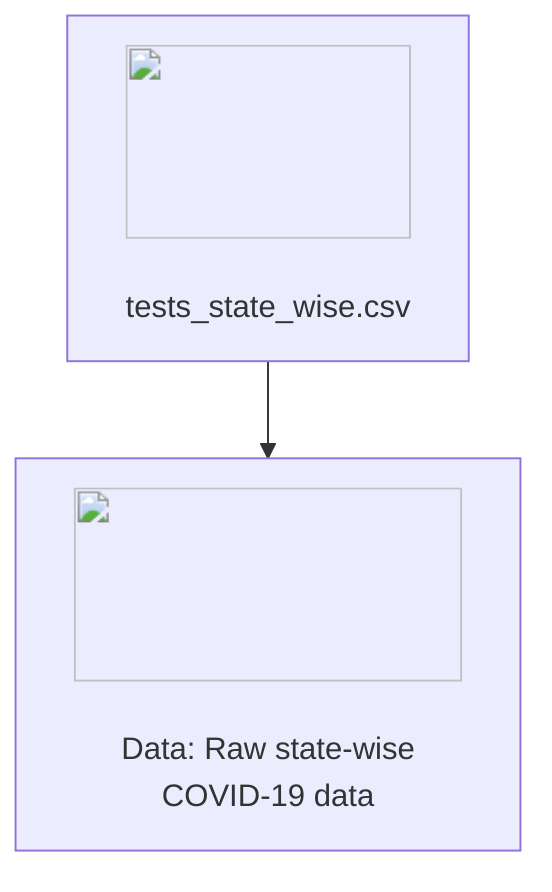 flowchart TD
    data_file["<img src='icons/file.svg' width=100 height=100/> <br/> tests_state_wise.csv"] 
    data["<img src='icons/database.svg' width=100 height=100/> <br/> Data: Raw state-wise COVID-19 data"] 
    data_file --> data